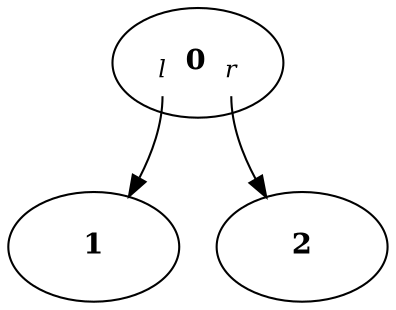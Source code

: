 digraph tree_0_2184583757008 {
	node [shape=ellipse]
	2184583757008 [label=<<TABLE BORDER="0" CELLBORDER="0" CELLSPACING="0"><TR>
                    <TD port="left"><SUB><i>l</i></SUB></TD>
                    <TD CELLPADDING="7"><b>0</b></TD>
                    <TD port="right"><SUB><i>r</i></SUB></TD></TR></TABLE>>]
	2184583756432 [label=<<TABLE BORDER="0" CELLBORDER="0" CELLSPACING="0"><TR>
                    <TD port="left"> </TD>
                    <TD CELLPADDING="7"><b>1</b></TD>
                    <TD port="right"> </TD></TR></TABLE>>]
	2184583757008:left -> 2184583756432
	2184592587168 [label=<<TABLE BORDER="0" CELLBORDER="0" CELLSPACING="0"><TR>
                    <TD port="left"> </TD>
                    <TD CELLPADDING="7"><b>2</b></TD>
                    <TD port="right"> </TD></TR></TABLE>>]
	2184583757008:right -> 2184592587168
}
